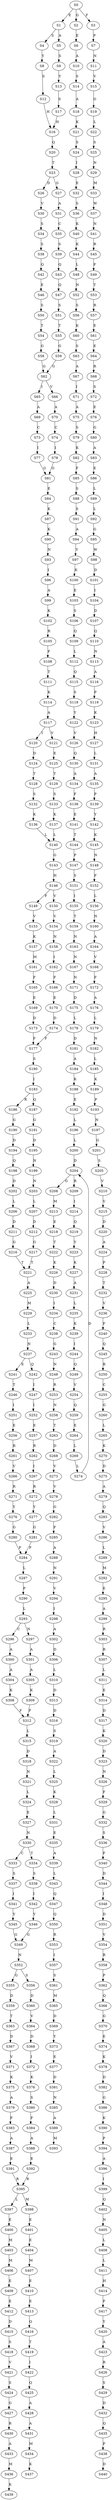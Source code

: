 strict digraph  {
	S0 -> S1 [ label = E ];
	S0 -> S2 [ label = G ];
	S0 -> S3 [ label = F ];
	S1 -> S4 [ label = S ];
	S1 -> S5 [ label = A ];
	S2 -> S6 [ label = E ];
	S3 -> S7 [ label = P ];
	S4 -> S8 [ label = Y ];
	S5 -> S9 [ label = S ];
	S6 -> S10 [ label = A ];
	S7 -> S11 [ label = N ];
	S8 -> S12 [ label = S ];
	S9 -> S13 [ label = Y ];
	S10 -> S14 [ label = S ];
	S11 -> S15 [ label = V ];
	S12 -> S16 [ label = H ];
	S13 -> S17 [ label = S ];
	S14 -> S18 [ label = A ];
	S15 -> S19 [ label = G ];
	S16 -> S20 [ label = Q ];
	S17 -> S16 [ label = H ];
	S18 -> S21 [ label = K ];
	S19 -> S22 [ label = L ];
	S20 -> S23 [ label = T ];
	S21 -> S24 [ label = S ];
	S22 -> S25 [ label = S ];
	S23 -> S26 [ label = D ];
	S23 -> S27 [ label = G ];
	S24 -> S28 [ label = I ];
	S25 -> S29 [ label = N ];
	S26 -> S30 [ label = V ];
	S27 -> S31 [ label = A ];
	S28 -> S32 [ label = E ];
	S29 -> S33 [ label = M ];
	S30 -> S34 [ label = S ];
	S31 -> S35 [ label = C ];
	S32 -> S36 [ label = S ];
	S33 -> S37 [ label = W ];
	S34 -> S38 [ label = S ];
	S35 -> S39 [ label = S ];
	S36 -> S40 [ label = K ];
	S37 -> S41 [ label = N ];
	S38 -> S42 [ label = Q ];
	S39 -> S43 [ label = Q ];
	S40 -> S44 [ label = K ];
	S41 -> S45 [ label = R ];
	S42 -> S46 [ label = E ];
	S43 -> S47 [ label = Q ];
	S44 -> S48 [ label = L ];
	S45 -> S49 [ label = F ];
	S46 -> S50 [ label = S ];
	S47 -> S51 [ label = S ];
	S48 -> S52 [ label = N ];
	S49 -> S53 [ label = T ];
	S50 -> S54 [ label = T ];
	S51 -> S55 [ label = T ];
	S52 -> S56 [ label = S ];
	S53 -> S57 [ label = R ];
	S54 -> S58 [ label = G ];
	S55 -> S59 [ label = G ];
	S56 -> S60 [ label = K ];
	S57 -> S61 [ label = E ];
	S58 -> S62 [ label = G ];
	S59 -> S62 [ label = G ];
	S60 -> S63 [ label = S ];
	S61 -> S64 [ label = E ];
	S62 -> S65 [ label = I ];
	S62 -> S66 [ label = V ];
	S63 -> S67 [ label = A ];
	S64 -> S68 [ label = R ];
	S65 -> S69 [ label = A ];
	S66 -> S70 [ label = A ];
	S67 -> S71 [ label = I ];
	S68 -> S72 [ label = S ];
	S69 -> S73 [ label = C ];
	S70 -> S74 [ label = C ];
	S71 -> S75 [ label = A ];
	S72 -> S76 [ label = E ];
	S73 -> S77 [ label = I ];
	S74 -> S78 [ label = I ];
	S75 -> S79 [ label = S ];
	S76 -> S80 [ label = G ];
	S77 -> S81 [ label = G ];
	S78 -> S81 [ label = G ];
	S79 -> S82 [ label = K ];
	S80 -> S83 [ label = A ];
	S81 -> S84 [ label = E ];
	S82 -> S85 [ label = F ];
	S83 -> S86 [ label = E ];
	S84 -> S87 [ label = K ];
	S85 -> S88 [ label = S ];
	S86 -> S89 [ label = L ];
	S87 -> S90 [ label = K ];
	S88 -> S91 [ label = S ];
	S89 -> S92 [ label = L ];
	S90 -> S93 [ label = N ];
	S91 -> S94 [ label = A ];
	S92 -> S95 [ label = G ];
	S93 -> S96 [ label = I ];
	S94 -> S97 [ label = Y ];
	S95 -> S98 [ label = W ];
	S96 -> S99 [ label = A ];
	S97 -> S100 [ label = K ];
	S98 -> S101 [ label = D ];
	S99 -> S102 [ label = K ];
	S100 -> S103 [ label = E ];
	S101 -> S104 [ label = I ];
	S102 -> S105 [ label = R ];
	S103 -> S106 [ label = S ];
	S104 -> S107 [ label = D ];
	S105 -> S108 [ label = F ];
	S106 -> S109 [ label = Q ];
	S107 -> S110 [ label = Q ];
	S108 -> S111 [ label = T ];
	S109 -> S112 [ label = L ];
	S110 -> S113 [ label = N ];
	S111 -> S114 [ label = K ];
	S112 -> S115 [ label = Q ];
	S113 -> S116 [ label = A ];
	S114 -> S117 [ label = A ];
	S115 -> S118 [ label = S ];
	S116 -> S119 [ label = P ];
	S117 -> S120 [ label = I ];
	S117 -> S121 [ label = V ];
	S118 -> S122 [ label = Y ];
	S119 -> S123 [ label = K ];
	S120 -> S124 [ label = D ];
	S121 -> S125 [ label = E ];
	S122 -> S126 [ label = V ];
	S123 -> S127 [ label = H ];
	S124 -> S128 [ label = T ];
	S125 -> S129 [ label = T ];
	S126 -> S130 [ label = Q ];
	S127 -> S131 [ label = L ];
	S128 -> S132 [ label = S ];
	S129 -> S133 [ label = S ];
	S130 -> S134 [ label = A ];
	S131 -> S135 [ label = A ];
	S132 -> S136 [ label = K ];
	S133 -> S137 [ label = K ];
	S134 -> S138 [ label = F ];
	S135 -> S139 [ label = P ];
	S136 -> S140 [ label = L ];
	S137 -> S140 [ label = L ];
	S138 -> S141 [ label = E ];
	S139 -> S142 [ label = Y ];
	S140 -> S143 [ label = G ];
	S141 -> S144 [ label = T ];
	S142 -> S145 [ label = K ];
	S143 -> S146 [ label = H ];
	S144 -> S147 [ label = P ];
	S145 -> S148 [ label = N ];
	S146 -> S149 [ label = F ];
	S146 -> S150 [ label = V ];
	S147 -> S151 [ label = S ];
	S148 -> S152 [ label = F ];
	S149 -> S153 [ label = V ];
	S150 -> S154 [ label = V ];
	S151 -> S155 [ label = I ];
	S152 -> S156 [ label = L ];
	S153 -> S157 [ label = K ];
	S154 -> S158 [ label = N ];
	S155 -> S159 [ label = T ];
	S156 -> S160 [ label = N ];
	S157 -> S161 [ label = M ];
	S158 -> S162 [ label = I ];
	S159 -> S163 [ label = N ];
	S160 -> S164 [ label = A ];
	S161 -> S165 [ label = F ];
	S162 -> S166 [ label = F ];
	S163 -> S167 [ label = N ];
	S164 -> S168 [ label = V ];
	S165 -> S169 [ label = E ];
	S166 -> S170 [ label = E ];
	S167 -> S171 [ label = N ];
	S168 -> S172 [ label = F ];
	S169 -> S173 [ label = D ];
	S170 -> S174 [ label = D ];
	S171 -> S175 [ label = D ];
	S172 -> S176 [ label = A ];
	S173 -> S177 [ label = F ];
	S174 -> S177 [ label = F ];
	S175 -> S178 [ label = L ];
	S176 -> S179 [ label = L ];
	S177 -> S180 [ label = S ];
	S178 -> S181 [ label = D ];
	S179 -> S182 [ label = N ];
	S180 -> S183 [ label = I ];
	S181 -> S184 [ label = A ];
	S182 -> S185 [ label = L ];
	S183 -> S186 [ label = R ];
	S183 -> S187 [ label = Q ];
	S184 -> S188 [ label = K ];
	S185 -> S189 [ label = K ];
	S186 -> S190 [ label = G ];
	S187 -> S191 [ label = G ];
	S188 -> S192 [ label = E ];
	S189 -> S193 [ label = P ];
	S190 -> S194 [ label = D ];
	S191 -> S195 [ label = D ];
	S192 -> S196 [ label = L ];
	S193 -> S197 [ label = N ];
	S194 -> S198 [ label = Q ];
	S195 -> S199 [ label = N ];
	S196 -> S200 [ label = L ];
	S197 -> S201 [ label = G ];
	S198 -> S202 [ label = D ];
	S199 -> S203 [ label = N ];
	S200 -> S204 [ label = D ];
	S201 -> S205 [ label = S ];
	S202 -> S206 [ label = L ];
	S203 -> S207 [ label = L ];
	S204 -> S208 [ label = G ];
	S204 -> S209 [ label = R ];
	S205 -> S210 [ label = V ];
	S206 -> S211 [ label = D ];
	S207 -> S212 [ label = D ];
	S208 -> S213 [ label = M ];
	S209 -> S214 [ label = I ];
	S210 -> S215 [ label = V ];
	S211 -> S216 [ label = G ];
	S212 -> S217 [ label = G ];
	S213 -> S218 [ label = E ];
	S214 -> S219 [ label = Q ];
	S215 -> S220 [ label = D ];
	S216 -> S221 [ label = T ];
	S217 -> S221 [ label = T ];
	S218 -> S222 [ label = T ];
	S219 -> S223 [ label = Y ];
	S220 -> S224 [ label = A ];
	S221 -> S225 [ label = A ];
	S222 -> S226 [ label = K ];
	S223 -> S227 [ label = K ];
	S224 -> S228 [ label = P ];
	S225 -> S229 [ label = M ];
	S226 -> S230 [ label = D ];
	S227 -> S231 [ label = A ];
	S228 -> S232 [ label = T ];
	S229 -> S233 [ label = L ];
	S230 -> S234 [ label = I ];
	S231 -> S235 [ label = L ];
	S232 -> S236 [ label = V ];
	S233 -> S237 [ label = N ];
	S234 -> S238 [ label = C ];
	S235 -> S239 [ label = K ];
	S236 -> S240 [ label = F ];
	S237 -> S241 [ label = E ];
	S237 -> S242 [ label = Q ];
	S238 -> S243 [ label = G ];
	S239 -> S244 [ label = I ];
	S240 -> S245 [ label = Q ];
	S241 -> S246 [ label = T ];
	S242 -> S247 [ label = I ];
	S243 -> S248 [ label = N ];
	S244 -> S249 [ label = Q ];
	S245 -> S250 [ label = R ];
	S246 -> S251 [ label = I ];
	S247 -> S252 [ label = I ];
	S248 -> S253 [ label = R ];
	S249 -> S254 [ label = V ];
	S250 -> S255 [ label = C ];
	S251 -> S256 [ label = E ];
	S252 -> S257 [ label = E ];
	S253 -> S258 [ label = N ];
	S254 -> S259 [ label = Q ];
	S255 -> S260 [ label = G ];
	S256 -> S261 [ label = R ];
	S257 -> S262 [ label = R ];
	S258 -> S263 [ label = T ];
	S259 -> S264 [ label = E ];
	S260 -> S265 [ label = L ];
	S261 -> S266 [ label = V ];
	S262 -> S267 [ label = I ];
	S263 -> S268 [ label = D ];
	S264 -> S269 [ label = L ];
	S265 -> S270 [ label = K ];
	S266 -> S271 [ label = R ];
	S267 -> S272 [ label = R ];
	S268 -> S273 [ label = V ];
	S269 -> S274 [ label = L ];
	S270 -> S275 [ label = D ];
	S271 -> S276 [ label = Y ];
	S272 -> S277 [ label = Y ];
	S273 -> S278 [ label = V ];
	S274 -> S204 [ label = D ];
	S275 -> S279 [ label = A ];
	S276 -> S280 [ label = G ];
	S277 -> S281 [ label = G ];
	S278 -> S282 [ label = G ];
	S279 -> S283 [ label = Q ];
	S280 -> S284 [ label = P ];
	S281 -> S284 [ label = P ];
	S282 -> S285 [ label = F ];
	S283 -> S286 [ label = V ];
	S284 -> S287 [ label = L ];
	S285 -> S288 [ label = A ];
	S286 -> S289 [ label = L ];
	S287 -> S290 [ label = P ];
	S288 -> S291 [ label = N ];
	S289 -> S292 [ label = M ];
	S290 -> S293 [ label = L ];
	S291 -> S294 [ label = V ];
	S292 -> S295 [ label = E ];
	S293 -> S296 [ label = C ];
	S293 -> S297 [ label = N ];
	S294 -> S298 [ label = I ];
	S295 -> S299 [ label = A ];
	S296 -> S300 [ label = A ];
	S297 -> S301 [ label = A ];
	S298 -> S302 [ label = A ];
	S299 -> S303 [ label = R ];
	S300 -> S304 [ label = A ];
	S301 -> S305 [ label = A ];
	S302 -> S306 [ label = D ];
	S303 -> S307 [ label = R ];
	S304 -> S308 [ label = K ];
	S305 -> S309 [ label = K ];
	S306 -> S310 [ label = L ];
	S307 -> S311 [ label = L ];
	S308 -> S312 [ label = F ];
	S309 -> S312 [ label = F ];
	S310 -> S313 [ label = D ];
	S311 -> S314 [ label = E ];
	S312 -> S315 [ label = L ];
	S313 -> S316 [ label = D ];
	S314 -> S317 [ label = D ];
	S315 -> S318 [ label = D ];
	S316 -> S319 [ label = S ];
	S317 -> S320 [ label = K ];
	S318 -> S321 [ label = N ];
	S319 -> S322 [ label = A ];
	S320 -> S323 [ label = D ];
	S321 -> S324 [ label = L ];
	S322 -> S325 [ label = L ];
	S323 -> S326 [ label = N ];
	S324 -> S327 [ label = E ];
	S325 -> S328 [ label = K ];
	S326 -> S329 [ label = F ];
	S327 -> S330 [ label = N ];
	S328 -> S331 [ label = L ];
	S329 -> S332 [ label = G ];
	S330 -> S333 [ label = C ];
	S330 -> S334 [ label = T ];
	S331 -> S335 [ label = E ];
	S332 -> S336 [ label = S ];
	S333 -> S337 [ label = S ];
	S334 -> S338 [ label = S ];
	S335 -> S339 [ label = A ];
	S336 -> S340 [ label = F ];
	S337 -> S341 [ label = I ];
	S338 -> S342 [ label = I ];
	S339 -> S343 [ label = L ];
	S340 -> S344 [ label = D ];
	S341 -> S345 [ label = Y ];
	S342 -> S346 [ label = Y ];
	S343 -> S347 [ label = Q ];
	S344 -> S348 [ label = I ];
	S345 -> S349 [ label = G ];
	S346 -> S349 [ label = G ];
	S347 -> S350 [ label = Q ];
	S348 -> S351 [ label = D ];
	S349 -> S352 [ label = N ];
	S350 -> S353 [ label = R ];
	S351 -> S354 [ label = V ];
	S352 -> S355 [ label = G ];
	S352 -> S356 [ label = S ];
	S353 -> S357 [ label = I ];
	S354 -> S358 [ label = R ];
	S355 -> S359 [ label = D ];
	S356 -> S360 [ label = D ];
	S357 -> S361 [ label = S ];
	S358 -> S362 [ label = P ];
	S359 -> S363 [ label = T ];
	S360 -> S364 [ label = V ];
	S361 -> S365 [ label = M ];
	S362 -> S366 [ label = Q ];
	S363 -> S367 [ label = D ];
	S364 -> S368 [ label = D ];
	S365 -> S369 [ label = D ];
	S366 -> S370 [ label = G ];
	S367 -> S371 [ label = V ];
	S368 -> S372 [ label = I ];
	S369 -> S373 [ label = Y ];
	S370 -> S374 [ label = E ];
	S371 -> S375 [ label = K ];
	S372 -> S376 [ label = K ];
	S373 -> S377 [ label = E ];
	S374 -> S378 [ label = K ];
	S375 -> S379 [ label = A ];
	S376 -> S380 [ label = S ];
	S377 -> S381 [ label = D ];
	S378 -> S382 [ label = D ];
	S379 -> S383 [ label = F ];
	S380 -> S384 [ label = F ];
	S381 -> S385 [ label = N ];
	S382 -> S386 [ label = G ];
	S383 -> S387 [ label = A ];
	S384 -> S388 [ label = A ];
	S385 -> S389 [ label = A ];
	S386 -> S390 [ label = K ];
	S387 -> S391 [ label = E ];
	S388 -> S392 [ label = E ];
	S389 -> S393 [ label = M ];
	S390 -> S394 [ label = P ];
	S391 -> S395 [ label = R ];
	S392 -> S395 [ label = R ];
	S394 -> S396 [ label = A ];
	S395 -> S397 [ label = L ];
	S395 -> S398 [ label = M ];
	S396 -> S399 [ label = I ];
	S397 -> S400 [ label = E ];
	S398 -> S401 [ label = E ];
	S399 -> S402 [ label = Q ];
	S400 -> S403 [ label = M ];
	S401 -> S404 [ label = E ];
	S402 -> S405 [ label = N ];
	S403 -> S406 [ label = M ];
	S404 -> S407 [ label = M ];
	S405 -> S408 [ label = L ];
	S406 -> S409 [ label = E ];
	S407 -> S410 [ label = E ];
	S408 -> S411 [ label = L ];
	S409 -> S412 [ label = E ];
	S410 -> S413 [ label = E ];
	S411 -> S414 [ label = H ];
	S412 -> S415 [ label = D ];
	S413 -> S416 [ label = Q ];
	S414 -> S417 [ label = F ];
	S415 -> S418 [ label = S ];
	S416 -> S419 [ label = T ];
	S417 -> S420 [ label = Y ];
	S418 -> S421 [ label = V ];
	S419 -> S422 [ label = I ];
	S420 -> S423 [ label = A ];
	S421 -> S424 [ label = S ];
	S422 -> S425 [ label = Q ];
	S423 -> S426 [ label = R ];
	S424 -> S427 [ label = G ];
	S425 -> S428 [ label = A ];
	S426 -> S429 [ label = S ];
	S427 -> S430 [ label = R ];
	S428 -> S431 [ label = A ];
	S429 -> S432 [ label = D ];
	S430 -> S433 [ label = A ];
	S431 -> S434 [ label = M ];
	S432 -> S435 [ label = Q ];
	S433 -> S436 [ label = M ];
	S434 -> S437 [ label = K ];
	S435 -> S438 [ label = P ];
	S436 -> S439 [ label = K ];
	S438 -> S440 [ label = D ];
}
